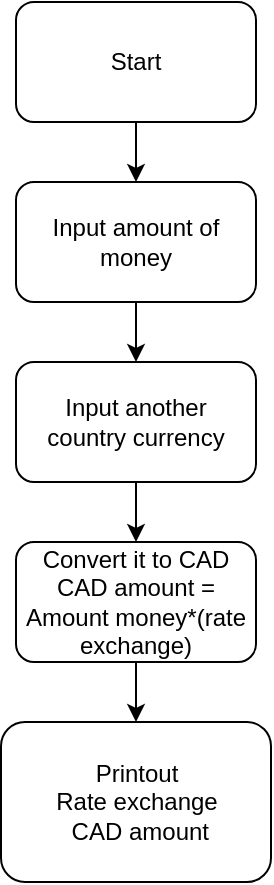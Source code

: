 <mxfile version="13.8.9" type="github">
  <diagram id="KpqeUWe9T__yHvzMCGmm" name="Page-1">
    <mxGraphModel dx="1017" dy="564" grid="1" gridSize="10" guides="1" tooltips="1" connect="1" arrows="1" fold="1" page="1" pageScale="1" pageWidth="850" pageHeight="1100" math="0" shadow="0">
      <root>
        <mxCell id="0" />
        <mxCell id="1" parent="0" />
        <mxCell id="-GfSJ-mZbfH85P1tIpJl-3" value="" style="edgeStyle=orthogonalEdgeStyle;rounded=0;orthogonalLoop=1;jettySize=auto;html=1;" edge="1" parent="1" source="-GfSJ-mZbfH85P1tIpJl-1" target="-GfSJ-mZbfH85P1tIpJl-2">
          <mxGeometry relative="1" as="geometry" />
        </mxCell>
        <mxCell id="-GfSJ-mZbfH85P1tIpJl-1" value="Start" style="rounded=1;whiteSpace=wrap;html=1;" vertex="1" parent="1">
          <mxGeometry x="305" width="120" height="60" as="geometry" />
        </mxCell>
        <mxCell id="-GfSJ-mZbfH85P1tIpJl-7" value="" style="edgeStyle=orthogonalEdgeStyle;rounded=0;orthogonalLoop=1;jettySize=auto;html=1;" edge="1" parent="1" source="-GfSJ-mZbfH85P1tIpJl-2" target="-GfSJ-mZbfH85P1tIpJl-6">
          <mxGeometry relative="1" as="geometry" />
        </mxCell>
        <mxCell id="-GfSJ-mZbfH85P1tIpJl-2" value="Input amount of money" style="whiteSpace=wrap;html=1;rounded=1;" vertex="1" parent="1">
          <mxGeometry x="305" y="90" width="120" height="60" as="geometry" />
        </mxCell>
        <mxCell id="-GfSJ-mZbfH85P1tIpJl-9" value="" style="edgeStyle=orthogonalEdgeStyle;rounded=0;orthogonalLoop=1;jettySize=auto;html=1;" edge="1" parent="1" source="-GfSJ-mZbfH85P1tIpJl-6" target="-GfSJ-mZbfH85P1tIpJl-8">
          <mxGeometry relative="1" as="geometry" />
        </mxCell>
        <mxCell id="-GfSJ-mZbfH85P1tIpJl-6" value="Input&amp;nbsp;another &lt;br&gt;country currency" style="whiteSpace=wrap;html=1;rounded=1;" vertex="1" parent="1">
          <mxGeometry x="305" y="180" width="120" height="60" as="geometry" />
        </mxCell>
        <mxCell id="-GfSJ-mZbfH85P1tIpJl-11" value="" style="edgeStyle=orthogonalEdgeStyle;rounded=0;orthogonalLoop=1;jettySize=auto;html=1;" edge="1" parent="1" source="-GfSJ-mZbfH85P1tIpJl-8" target="-GfSJ-mZbfH85P1tIpJl-10">
          <mxGeometry relative="1" as="geometry" />
        </mxCell>
        <mxCell id="-GfSJ-mZbfH85P1tIpJl-8" value="Convert it to CAD&lt;br&gt;CAD amount = Amount money*(rate exchange)" style="whiteSpace=wrap;html=1;rounded=1;" vertex="1" parent="1">
          <mxGeometry x="305" y="270" width="120" height="60" as="geometry" />
        </mxCell>
        <mxCell id="-GfSJ-mZbfH85P1tIpJl-10" value="Printout&lt;br&gt;Rate exchange&lt;br&gt;&amp;nbsp;CAD amount" style="whiteSpace=wrap;html=1;rounded=1;" vertex="1" parent="1">
          <mxGeometry x="297.5" y="360" width="135" height="80" as="geometry" />
        </mxCell>
      </root>
    </mxGraphModel>
  </diagram>
</mxfile>

